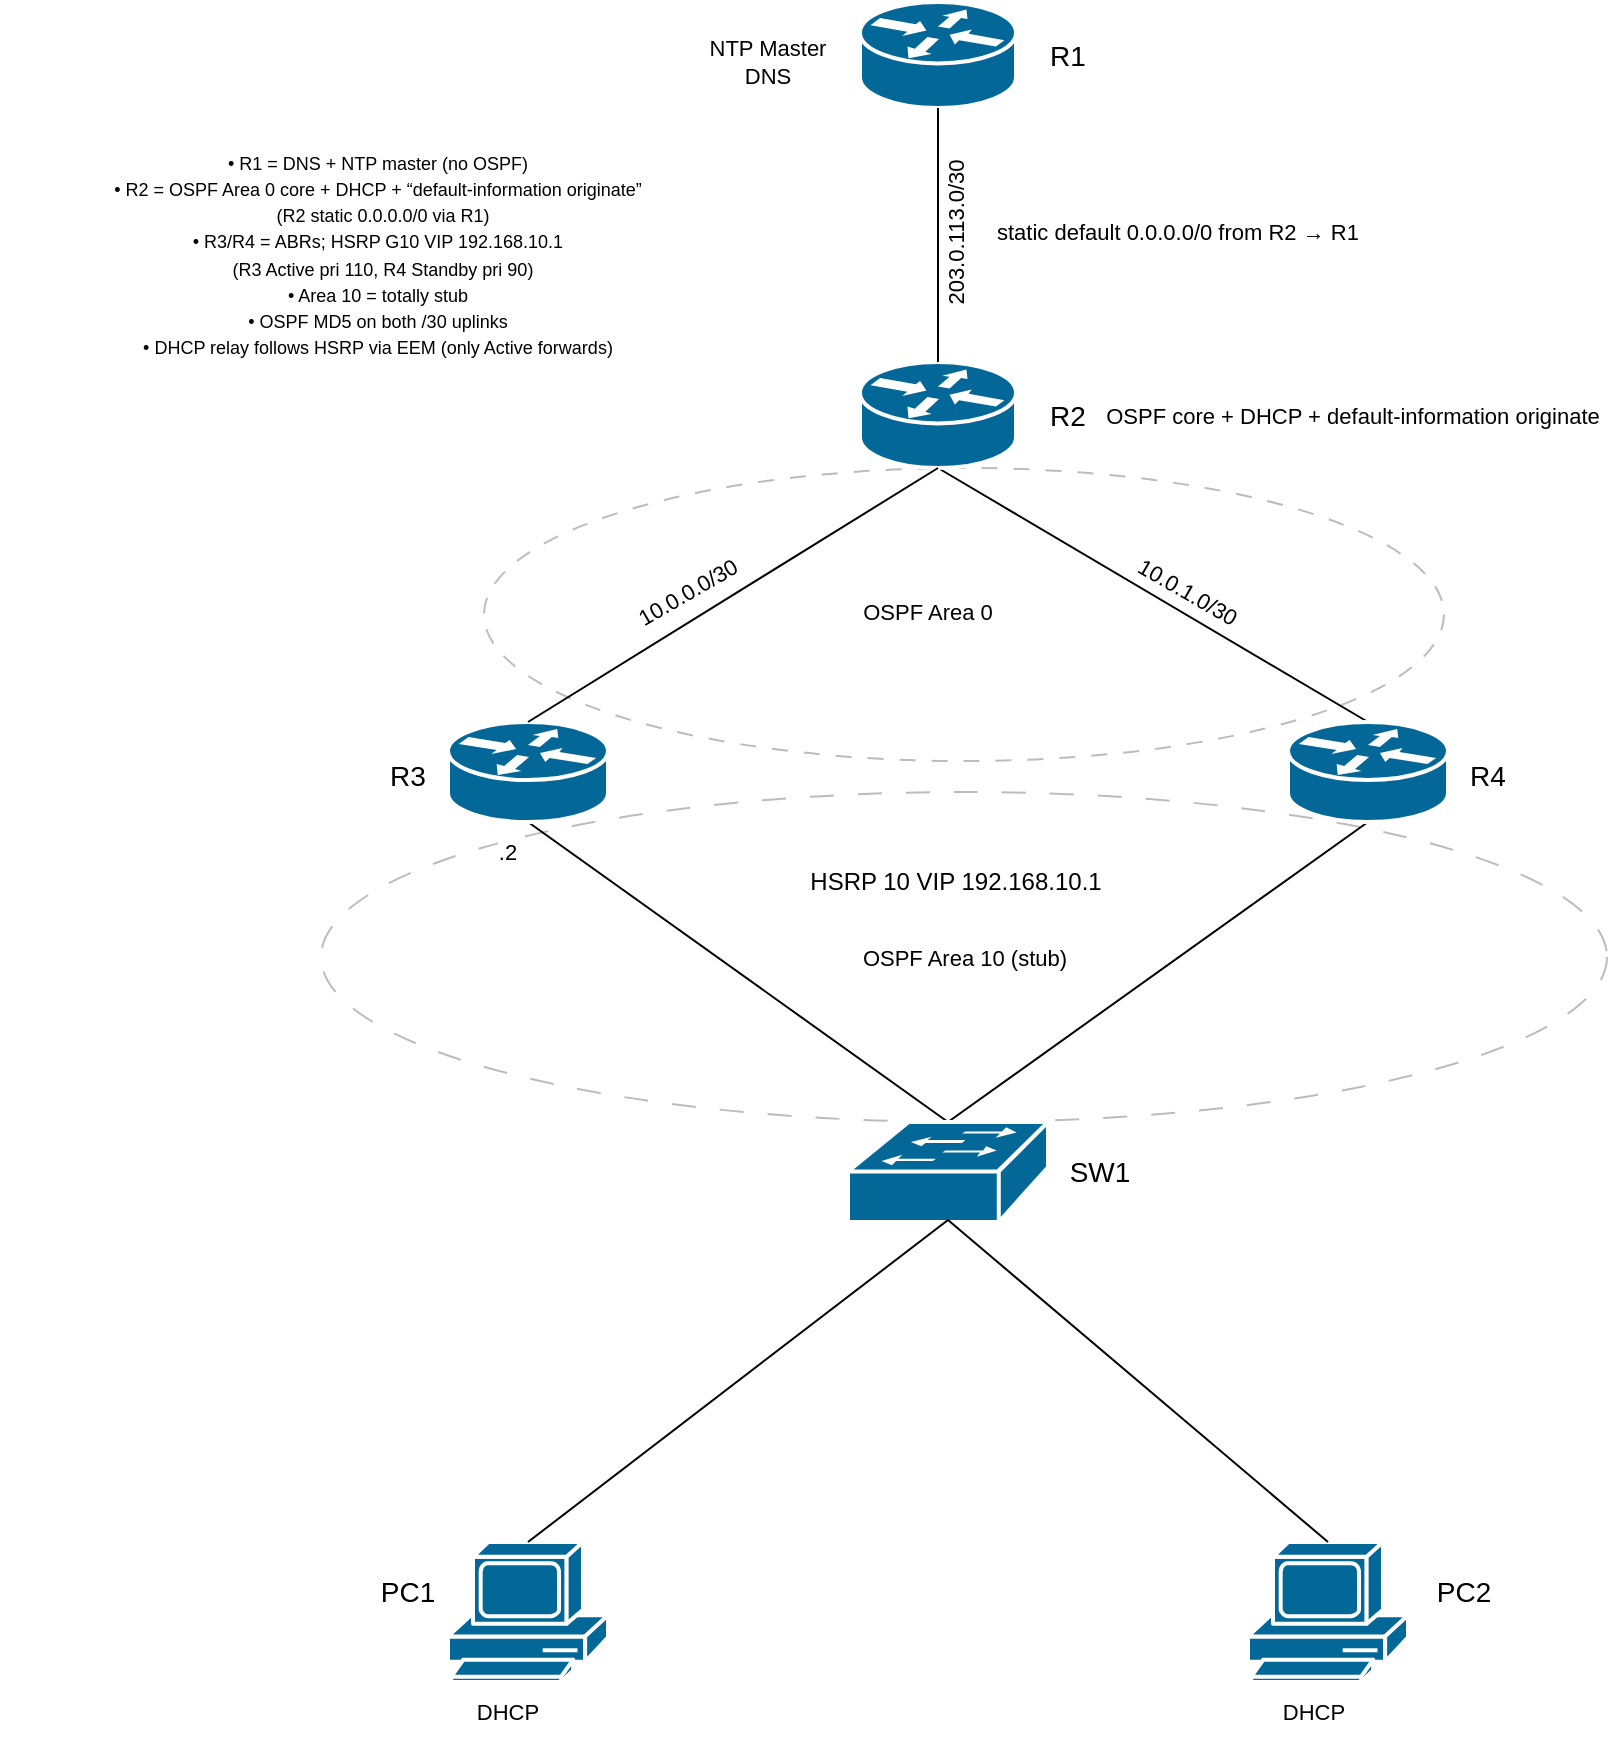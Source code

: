 <mxfile version="27.0.9">
  <diagram name="Page-1" id="Hilu6PrRer-nVlxi_4k3">
    <mxGraphModel dx="1622" dy="464" grid="0" gridSize="10" guides="1" tooltips="1" connect="1" arrows="1" fold="1" page="1" pageScale="1" pageWidth="850" pageHeight="1100" math="0" shadow="0">
      <root>
        <mxCell id="0" />
        <mxCell id="1" parent="0" />
        <mxCell id="o3hDj38cBojk7BIsD7he-52" value="" style="ellipse;whiteSpace=wrap;html=1;fontFamily=Helvetica;fontSize=11;fontColor=default;labelBackgroundColor=default;dashed=1;dashPattern=8 8;strokeColor=#BCBCBC;" vertex="1" parent="1">
          <mxGeometry x="198" y="273" width="480" height="146.5" as="geometry" />
        </mxCell>
        <mxCell id="o3hDj38cBojk7BIsD7he-51" value="OSPF Area 10 (stub)" style="ellipse;whiteSpace=wrap;html=1;fontFamily=Helvetica;fontSize=11;fontColor=default;labelBackgroundColor=default;dashed=1;dashPattern=12 12;strokeColor=#BCBCBC;" vertex="1" parent="1">
          <mxGeometry x="116.5" y="435" width="643" height="165" as="geometry" />
        </mxCell>
        <mxCell id="o3hDj38cBojk7BIsD7he-11" value="" style="shape=mxgraph.cisco.routers.router;sketch=0;html=1;pointerEvents=1;dashed=0;fillColor=#036897;strokeColor=#ffffff;strokeWidth=2;verticalLabelPosition=bottom;verticalAlign=top;align=center;outlineConnect=0;" vertex="1" parent="1">
          <mxGeometry x="386" y="40" width="78" height="53" as="geometry" />
        </mxCell>
        <mxCell id="o3hDj38cBojk7BIsD7he-33" style="shape=connector;rounded=0;orthogonalLoop=1;jettySize=auto;html=1;exitX=0.5;exitY=1;exitDx=0;exitDy=0;exitPerimeter=0;strokeColor=default;align=center;verticalAlign=middle;fontFamily=Helvetica;fontSize=11;fontColor=default;labelBackgroundColor=default;startFill=0;endArrow=none;entryX=0.5;entryY=0;entryDx=0;entryDy=0;entryPerimeter=0;" edge="1" parent="1" source="o3hDj38cBojk7BIsD7he-12" target="o3hDj38cBojk7BIsD7he-14">
          <mxGeometry relative="1" as="geometry" />
        </mxCell>
        <mxCell id="o3hDj38cBojk7BIsD7he-12" value="" style="shape=mxgraph.cisco.routers.router;sketch=0;html=1;pointerEvents=1;dashed=0;fillColor=#036897;strokeColor=#ffffff;strokeWidth=2;verticalLabelPosition=bottom;verticalAlign=top;align=center;outlineConnect=0;" vertex="1" parent="1">
          <mxGeometry x="386" y="220" width="78" height="53" as="geometry" />
        </mxCell>
        <mxCell id="o3hDj38cBojk7BIsD7he-22" style="shape=connector;rounded=0;orthogonalLoop=1;jettySize=auto;html=1;exitX=0.5;exitY=1;exitDx=0;exitDy=0;exitPerimeter=0;strokeColor=default;align=center;verticalAlign=middle;fontFamily=Helvetica;fontSize=11;fontColor=default;labelBackgroundColor=default;startFill=0;endArrow=none;entryX=0.5;entryY=0;entryDx=0;entryDy=0;entryPerimeter=0;" edge="1" parent="1" source="o3hDj38cBojk7BIsD7he-13" target="o3hDj38cBojk7BIsD7he-15">
          <mxGeometry relative="1" as="geometry" />
        </mxCell>
        <mxCell id="o3hDj38cBojk7BIsD7he-13" value="" style="shape=mxgraph.cisco.routers.router;sketch=0;html=1;pointerEvents=1;dashed=0;fillColor=#036897;strokeColor=#ffffff;strokeWidth=2;verticalLabelPosition=bottom;verticalAlign=top;align=center;outlineConnect=0;" vertex="1" parent="1">
          <mxGeometry x="180" y="400" width="80" height="50" as="geometry" />
        </mxCell>
        <mxCell id="o3hDj38cBojk7BIsD7he-23" style="shape=connector;rounded=0;orthogonalLoop=1;jettySize=auto;html=1;exitX=0.5;exitY=1;exitDx=0;exitDy=0;exitPerimeter=0;strokeColor=default;align=center;verticalAlign=middle;fontFamily=Helvetica;fontSize=11;fontColor=default;labelBackgroundColor=default;startFill=0;endArrow=none;entryX=0.5;entryY=0;entryDx=0;entryDy=0;entryPerimeter=0;" edge="1" parent="1" source="o3hDj38cBojk7BIsD7he-14" target="o3hDj38cBojk7BIsD7he-15">
          <mxGeometry relative="1" as="geometry" />
        </mxCell>
        <mxCell id="o3hDj38cBojk7BIsD7he-14" value="" style="shape=mxgraph.cisco.routers.router;sketch=0;html=1;pointerEvents=1;dashed=0;fillColor=#036897;strokeColor=#ffffff;strokeWidth=2;verticalLabelPosition=bottom;verticalAlign=top;align=center;outlineConnect=0;" vertex="1" parent="1">
          <mxGeometry x="600" y="400" width="80" height="50" as="geometry" />
        </mxCell>
        <mxCell id="o3hDj38cBojk7BIsD7he-15" value="" style="shape=mxgraph.cisco.switches.workgroup_switch;sketch=0;html=1;pointerEvents=1;dashed=0;fillColor=#036897;strokeColor=#ffffff;strokeWidth=2;verticalLabelPosition=bottom;verticalAlign=top;align=center;outlineConnect=0;" vertex="1" parent="1">
          <mxGeometry x="380" y="600" width="100" height="50" as="geometry" />
        </mxCell>
        <mxCell id="o3hDj38cBojk7BIsD7he-16" value="" style="shape=mxgraph.cisco.computers_and_peripherals.pc;sketch=0;html=1;pointerEvents=1;dashed=0;fillColor=#036897;strokeColor=#ffffff;strokeWidth=2;verticalLabelPosition=bottom;verticalAlign=top;align=center;outlineConnect=0;" vertex="1" parent="1">
          <mxGeometry x="180" y="810" width="80" height="70" as="geometry" />
        </mxCell>
        <mxCell id="o3hDj38cBojk7BIsD7he-17" value="" style="shape=mxgraph.cisco.computers_and_peripherals.pc;sketch=0;html=1;pointerEvents=1;dashed=0;fillColor=#036897;strokeColor=#ffffff;strokeWidth=2;verticalLabelPosition=bottom;verticalAlign=top;align=center;outlineConnect=0;" vertex="1" parent="1">
          <mxGeometry x="580" y="810" width="80" height="70" as="geometry" />
        </mxCell>
        <mxCell id="o3hDj38cBojk7BIsD7he-18" style="edgeStyle=orthogonalEdgeStyle;rounded=0;orthogonalLoop=1;jettySize=auto;html=1;exitX=0.5;exitY=1;exitDx=0;exitDy=0;exitPerimeter=0;entryX=0.5;entryY=0;entryDx=0;entryDy=0;entryPerimeter=0;endArrow=none;startFill=0;" edge="1" parent="1" source="o3hDj38cBojk7BIsD7he-11" target="o3hDj38cBojk7BIsD7he-12">
          <mxGeometry relative="1" as="geometry" />
        </mxCell>
        <mxCell id="o3hDj38cBojk7BIsD7he-19" style="shape=connector;rounded=0;orthogonalLoop=1;jettySize=auto;html=1;exitX=0.5;exitY=1;exitDx=0;exitDy=0;exitPerimeter=0;entryX=0.5;entryY=0;entryDx=0;entryDy=0;entryPerimeter=0;strokeColor=default;align=center;verticalAlign=middle;fontFamily=Helvetica;fontSize=11;fontColor=default;labelBackgroundColor=default;startFill=0;endArrow=none;" edge="1" parent="1" source="o3hDj38cBojk7BIsD7he-12" target="o3hDj38cBojk7BIsD7he-13">
          <mxGeometry relative="1" as="geometry" />
        </mxCell>
        <mxCell id="o3hDj38cBojk7BIsD7he-24" style="shape=connector;rounded=0;orthogonalLoop=1;jettySize=auto;html=1;exitX=0.5;exitY=0.98;exitDx=0;exitDy=0;exitPerimeter=0;entryX=0.5;entryY=0;entryDx=0;entryDy=0;entryPerimeter=0;strokeColor=default;align=center;verticalAlign=middle;fontFamily=Helvetica;fontSize=11;fontColor=default;labelBackgroundColor=default;startFill=0;endArrow=none;" edge="1" parent="1" source="o3hDj38cBojk7BIsD7he-15" target="o3hDj38cBojk7BIsD7he-16">
          <mxGeometry relative="1" as="geometry" />
        </mxCell>
        <mxCell id="o3hDj38cBojk7BIsD7he-26" style="shape=connector;rounded=0;orthogonalLoop=1;jettySize=auto;html=1;exitX=0.5;exitY=0.98;exitDx=0;exitDy=0;exitPerimeter=0;entryX=0.5;entryY=0;entryDx=0;entryDy=0;entryPerimeter=0;strokeColor=default;align=center;verticalAlign=middle;fontFamily=Helvetica;fontSize=11;fontColor=default;labelBackgroundColor=default;startFill=0;endArrow=none;" edge="1" parent="1" source="o3hDj38cBojk7BIsD7he-15" target="o3hDj38cBojk7BIsD7he-17">
          <mxGeometry relative="1" as="geometry" />
        </mxCell>
        <mxCell id="o3hDj38cBojk7BIsD7he-27" value="&lt;font style=&quot;font-size: 14px;&quot;&gt;R1&lt;/font&gt;" style="text;strokeColor=none;align=center;fillColor=none;html=1;verticalAlign=middle;whiteSpace=wrap;rounded=0;fontFamily=Helvetica;fontSize=11;fontColor=default;labelBackgroundColor=default;" vertex="1" parent="1">
          <mxGeometry x="460" y="51.5" width="60" height="30" as="geometry" />
        </mxCell>
        <mxCell id="o3hDj38cBojk7BIsD7he-28" value="&lt;font style=&quot;font-size: 14px;&quot;&gt;R2&lt;/font&gt;" style="text;strokeColor=none;align=center;fillColor=none;html=1;verticalAlign=middle;whiteSpace=wrap;rounded=0;fontFamily=Helvetica;fontSize=11;fontColor=default;labelBackgroundColor=default;" vertex="1" parent="1">
          <mxGeometry x="460" y="231.5" width="60" height="30" as="geometry" />
        </mxCell>
        <mxCell id="o3hDj38cBojk7BIsD7he-34" value="&lt;font style=&quot;font-size: 14px;&quot;&gt;R3&lt;/font&gt;" style="text;strokeColor=none;align=center;fillColor=none;html=1;verticalAlign=middle;whiteSpace=wrap;rounded=0;fontFamily=Helvetica;fontSize=11;fontColor=default;labelBackgroundColor=default;" vertex="1" parent="1">
          <mxGeometry x="130" y="411.5" width="60" height="30" as="geometry" />
        </mxCell>
        <mxCell id="o3hDj38cBojk7BIsD7he-35" value="&lt;font style=&quot;font-size: 14px;&quot;&gt;R4&lt;/font&gt;" style="text;strokeColor=none;align=center;fillColor=none;html=1;verticalAlign=middle;whiteSpace=wrap;rounded=0;fontFamily=Helvetica;fontSize=11;fontColor=default;labelBackgroundColor=default;" vertex="1" parent="1">
          <mxGeometry x="670" y="411.5" width="60" height="30" as="geometry" />
        </mxCell>
        <mxCell id="o3hDj38cBojk7BIsD7he-36" value="&lt;font style=&quot;font-size: 14px;&quot;&gt;SW1&lt;/font&gt;" style="text;strokeColor=none;align=center;fillColor=none;html=1;verticalAlign=middle;whiteSpace=wrap;rounded=0;fontFamily=Helvetica;fontSize=11;fontColor=default;labelBackgroundColor=default;" vertex="1" parent="1">
          <mxGeometry x="476" y="610" width="60" height="30" as="geometry" />
        </mxCell>
        <mxCell id="o3hDj38cBojk7BIsD7he-37" value="&lt;font style=&quot;font-size: 14px;&quot;&gt;PC1&lt;/font&gt;" style="text;strokeColor=none;align=center;fillColor=none;html=1;verticalAlign=middle;whiteSpace=wrap;rounded=0;fontFamily=Helvetica;fontSize=11;fontColor=default;labelBackgroundColor=default;" vertex="1" parent="1">
          <mxGeometry x="130" y="820" width="60" height="30" as="geometry" />
        </mxCell>
        <mxCell id="o3hDj38cBojk7BIsD7he-38" value="&lt;font style=&quot;font-size: 14px;&quot;&gt;PC2&lt;/font&gt;" style="text;strokeColor=none;align=center;fillColor=none;html=1;verticalAlign=middle;whiteSpace=wrap;rounded=0;fontFamily=Helvetica;fontSize=11;fontColor=default;labelBackgroundColor=default;" vertex="1" parent="1">
          <mxGeometry x="658" y="820" width="60" height="30" as="geometry" />
        </mxCell>
        <mxCell id="o3hDj38cBojk7BIsD7he-39" value="203.0.113.0/30" style="text;strokeColor=none;align=center;fillColor=none;html=1;verticalAlign=middle;whiteSpace=wrap;rounded=0;fontFamily=Helvetica;fontSize=11;fontColor=default;labelBackgroundColor=default;rotation=-90;" vertex="1" parent="1">
          <mxGeometry x="404" y="140" width="60" height="30" as="geometry" />
        </mxCell>
        <mxCell id="o3hDj38cBojk7BIsD7he-42" value="10.0.0.0/30" style="text;strokeColor=none;align=center;fillColor=none;html=1;verticalAlign=middle;whiteSpace=wrap;rounded=0;fontFamily=Helvetica;fontSize=11;fontColor=default;labelBackgroundColor=default;rotation=-30;" vertex="1" parent="1">
          <mxGeometry x="270" y="320" width="60" height="30" as="geometry" />
        </mxCell>
        <mxCell id="o3hDj38cBojk7BIsD7he-45" value="10.0.1.0/30" style="text;strokeColor=none;align=center;fillColor=none;html=1;verticalAlign=middle;whiteSpace=wrap;rounded=0;fontFamily=Helvetica;fontSize=11;fontColor=default;labelBackgroundColor=default;rotation=30;" vertex="1" parent="1">
          <mxGeometry x="520" y="320" width="60" height="30" as="geometry" />
        </mxCell>
        <mxCell id="o3hDj38cBojk7BIsD7he-48" value="&lt;font style=&quot;font-size: 12px;&quot;&gt;HSRP 10 VIP 192.168.10.1&lt;/font&gt;" style="text;strokeColor=none;align=center;fillColor=none;html=1;verticalAlign=middle;whiteSpace=wrap;rounded=0;fontFamily=Helvetica;fontSize=11;fontColor=default;labelBackgroundColor=default;" vertex="1" parent="1">
          <mxGeometry x="349" y="465" width="170" height="30" as="geometry" />
        </mxCell>
        <mxCell id="o3hDj38cBojk7BIsD7he-49" value=".2" style="text;strokeColor=none;align=center;fillColor=none;html=1;verticalAlign=middle;whiteSpace=wrap;rounded=0;fontFamily=Helvetica;fontSize=11;fontColor=default;labelBackgroundColor=default;" vertex="1" parent="1">
          <mxGeometry x="180" y="450" width="60" height="30" as="geometry" />
        </mxCell>
        <mxCell id="o3hDj38cBojk7BIsD7he-53" value="OSPF Area 0" style="text;strokeColor=none;align=center;fillColor=none;html=1;verticalAlign=middle;whiteSpace=wrap;rounded=0;fontFamily=Helvetica;fontSize=11;fontColor=default;labelBackgroundColor=default;" vertex="1" parent="1">
          <mxGeometry x="380" y="330" width="80" height="30" as="geometry" />
        </mxCell>
        <mxCell id="o3hDj38cBojk7BIsD7he-56" value="static default 0.0.0.0/0 from R2 → R1" style="text;strokeColor=none;align=center;fillColor=none;html=1;verticalAlign=middle;whiteSpace=wrap;rounded=0;fontFamily=Helvetica;fontSize=11;fontColor=default;labelBackgroundColor=default;" vertex="1" parent="1">
          <mxGeometry x="450" y="140" width="190" height="30" as="geometry" />
        </mxCell>
        <mxCell id="o3hDj38cBojk7BIsD7he-57" value="NTP Master&lt;div&gt;DNS&lt;/div&gt;" style="text;strokeColor=none;align=center;fillColor=none;html=1;verticalAlign=middle;whiteSpace=wrap;rounded=0;fontFamily=Helvetica;fontSize=11;fontColor=default;labelBackgroundColor=default;" vertex="1" parent="1">
          <mxGeometry x="280" y="55" width="120" height="30" as="geometry" />
        </mxCell>
        <mxCell id="o3hDj38cBojk7BIsD7he-58" value="OSPF core + DHCP + default-information originate" style="text;strokeColor=none;align=center;fillColor=none;html=1;verticalAlign=middle;whiteSpace=wrap;rounded=0;fontFamily=Helvetica;fontSize=11;fontColor=default;labelBackgroundColor=default;" vertex="1" parent="1">
          <mxGeometry x="500" y="231.5" width="265.23" height="30" as="geometry" />
        </mxCell>
        <mxCell id="o3hDj38cBojk7BIsD7he-59" value="DHCP" style="text;strokeColor=none;align=center;fillColor=none;html=1;verticalAlign=middle;whiteSpace=wrap;rounded=0;fontFamily=Helvetica;fontSize=11;fontColor=default;labelBackgroundColor=default;" vertex="1" parent="1">
          <mxGeometry x="179.999" y="879.998" width="60" height="30" as="geometry" />
        </mxCell>
        <mxCell id="o3hDj38cBojk7BIsD7he-60" value="DHCP" style="text;strokeColor=none;align=center;fillColor=none;html=1;verticalAlign=middle;whiteSpace=wrap;rounded=0;fontFamily=Helvetica;fontSize=11;fontColor=default;labelBackgroundColor=default;" vertex="1" parent="1">
          <mxGeometry x="582.996" y="880.004" width="60" height="30" as="geometry" />
        </mxCell>
        <mxCell id="o3hDj38cBojk7BIsD7he-61" value="&lt;div&gt;&lt;font style=&quot;font-size: 9px;&quot;&gt;• R1 = DNS + NTP master (no OSPF)&lt;/font&gt;&lt;/div&gt;&lt;div&gt;&lt;font style=&quot;font-size: 9px;&quot;&gt;• R2 = OSPF Area 0 core + DHCP + “default-information originate”&lt;/font&gt;&lt;/div&gt;&lt;div&gt;&lt;font style=&quot;font-size: 9px;&quot;&gt;&amp;nbsp; (R2 static 0.0.0.0/0 via R1)&lt;/font&gt;&lt;/div&gt;&lt;div&gt;&lt;font style=&quot;font-size: 9px;&quot;&gt;• R3/R4 = ABRs; HSRP G10 VIP 192.168.10.1&lt;/font&gt;&lt;/div&gt;&lt;div&gt;&lt;font style=&quot;font-size: 9px;&quot;&gt;&amp;nbsp; (R3 Active pri 110, R4 Standby pri 90)&lt;/font&gt;&lt;/div&gt;&lt;div&gt;&lt;font style=&quot;font-size: 9px;&quot;&gt;• Area 10 = totally stub&lt;/font&gt;&lt;/div&gt;&lt;div&gt;&lt;font style=&quot;font-size: 9px;&quot;&gt;• OSPF MD5 on both /30 uplinks&lt;/font&gt;&lt;/div&gt;&lt;div&gt;&lt;font style=&quot;font-size: 9px;&quot;&gt;• DHCP relay follows HSRP via EEM (only Active forwards)&lt;/font&gt;&lt;/div&gt;" style="text;strokeColor=none;align=center;fillColor=none;html=1;verticalAlign=middle;whiteSpace=wrap;rounded=0;fontFamily=Helvetica;fontSize=11;fontColor=default;labelBackgroundColor=default;" vertex="1" parent="1">
          <mxGeometry x="-44" y="146" width="378.07" height="40.89" as="geometry" />
        </mxCell>
      </root>
    </mxGraphModel>
  </diagram>
</mxfile>
